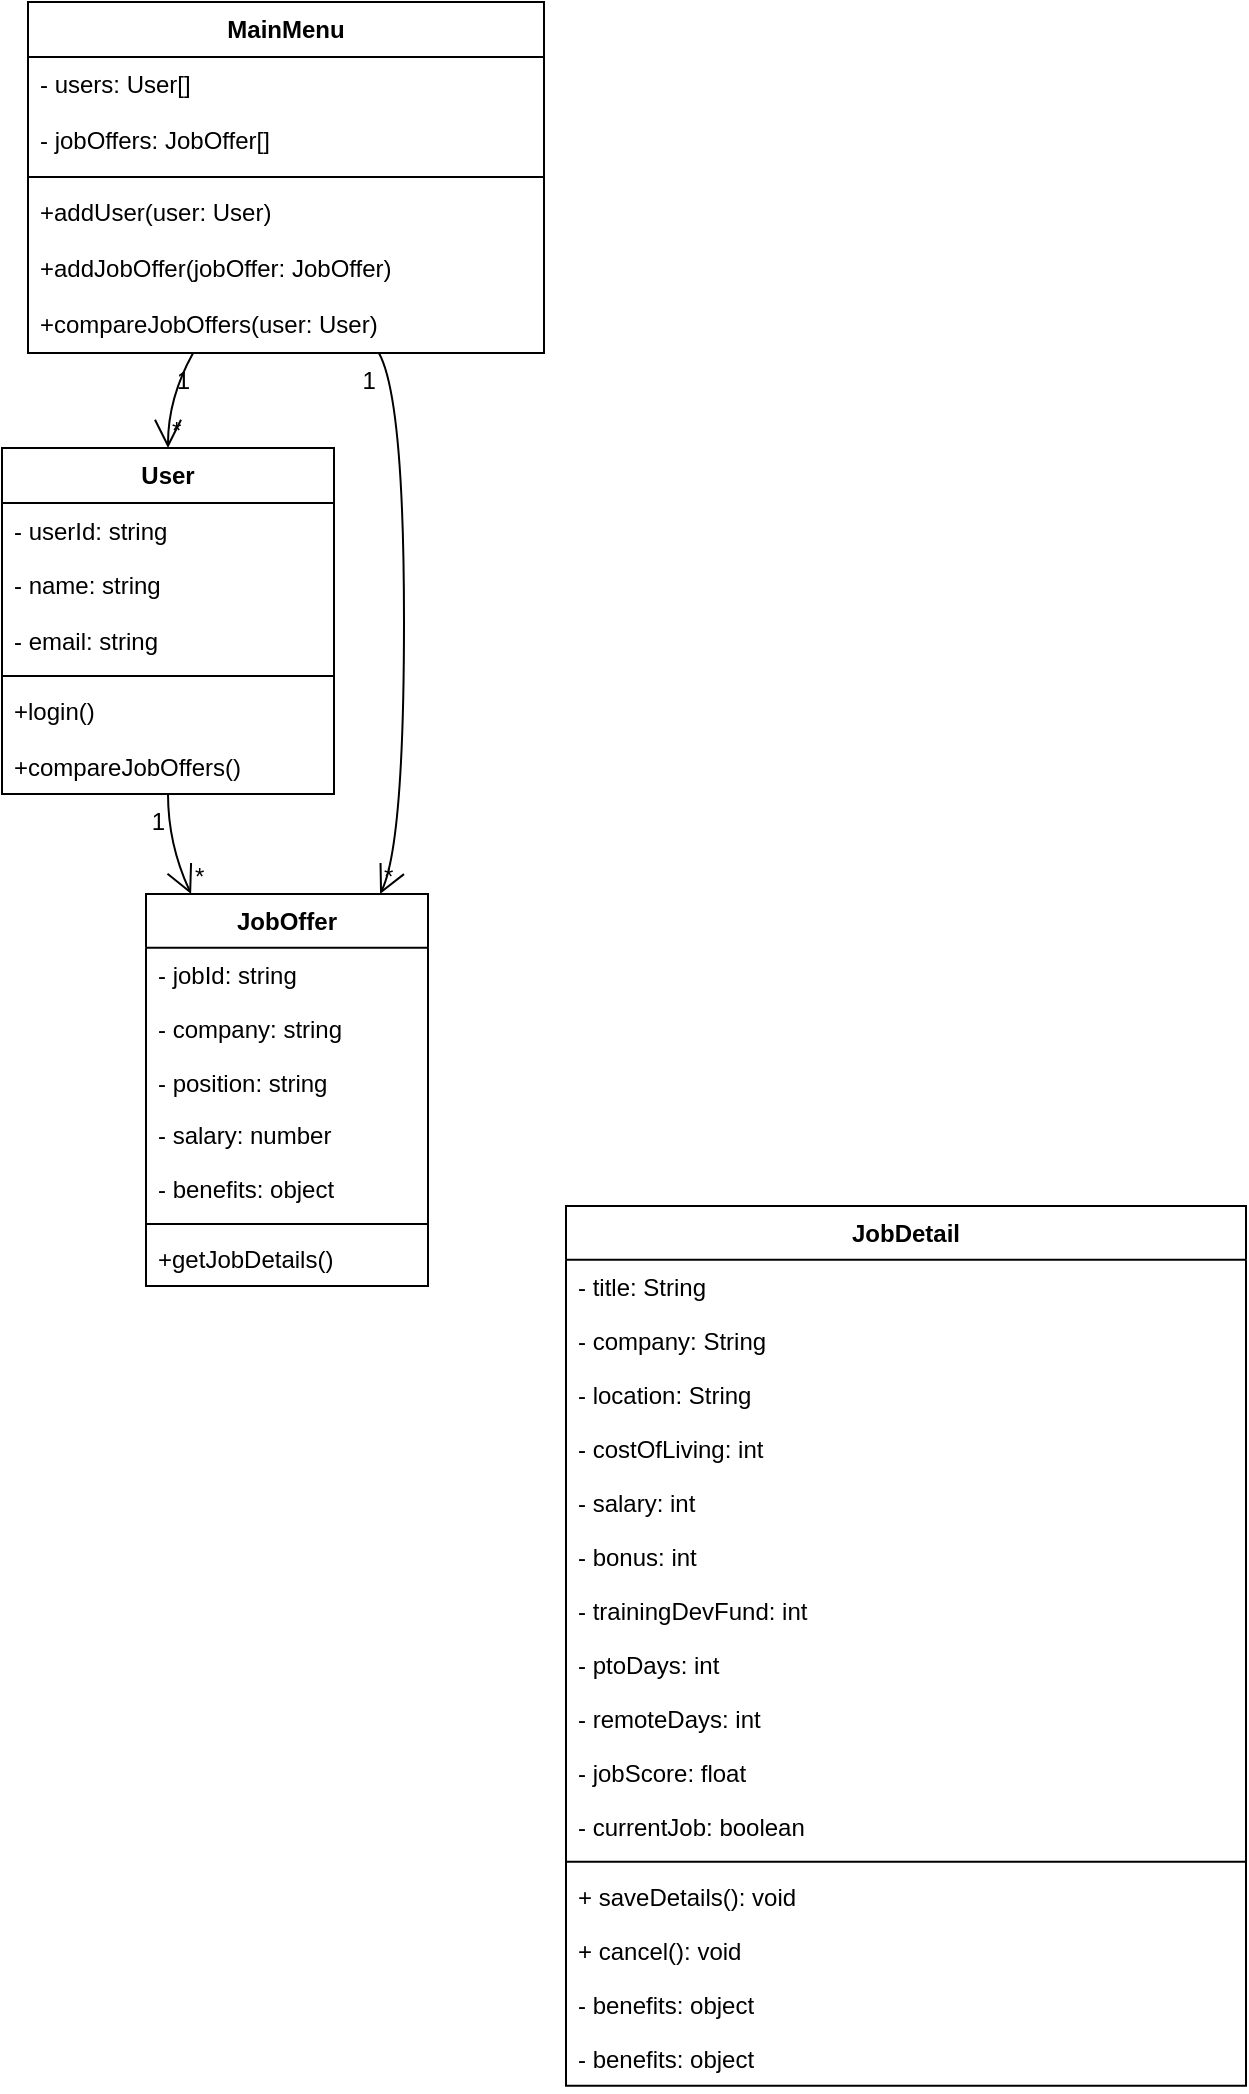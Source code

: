 <mxfile version="24.5.4" type="github">
  <diagram name="Page-1" id="T_e_GtuFhIo9lRN-ul0u">
    <mxGraphModel dx="874" dy="1121" grid="1" gridSize="10" guides="1" tooltips="1" connect="1" arrows="1" fold="1" page="1" pageScale="1" pageWidth="850" pageHeight="1100" math="0" shadow="0">
      <root>
        <mxCell id="0" />
        <mxCell id="1" parent="0" />
        <mxCell id="2" value="User" style="swimlane;fontStyle=1;align=center;verticalAlign=top;childLayout=stackLayout;horizontal=1;startSize=27.5;horizontalStack=0;resizeParent=1;resizeParentMax=0;resizeLast=0;collapsible=0;marginBottom=0;" parent="1" vertex="1">
          <mxGeometry x="8" y="231" width="166" height="173" as="geometry" />
        </mxCell>
        <mxCell id="3" value="- userId: string" style="text;strokeColor=none;fillColor=none;align=left;verticalAlign=top;spacingLeft=4;spacingRight=4;overflow=hidden;rotatable=0;points=[[0,0.5],[1,0.5]];portConstraint=eastwest;" parent="2" vertex="1">
          <mxGeometry y="28" width="166" height="28" as="geometry" />
        </mxCell>
        <mxCell id="4" value="- name: string" style="text;strokeColor=none;fillColor=none;align=left;verticalAlign=top;spacingLeft=4;spacingRight=4;overflow=hidden;rotatable=0;points=[[0,0.5],[1,0.5]];portConstraint=eastwest;" parent="2" vertex="1">
          <mxGeometry y="55" width="166" height="28" as="geometry" />
        </mxCell>
        <mxCell id="5" value="- email: string" style="text;strokeColor=none;fillColor=none;align=left;verticalAlign=top;spacingLeft=4;spacingRight=4;overflow=hidden;rotatable=0;points=[[0,0.5],[1,0.5]];portConstraint=eastwest;" parent="2" vertex="1">
          <mxGeometry y="83" width="166" height="28" as="geometry" />
        </mxCell>
        <mxCell id="6" style="line;strokeWidth=1;fillColor=none;align=left;verticalAlign=middle;spacingTop=-1;spacingLeft=3;spacingRight=3;rotatable=0;labelPosition=right;points=[];portConstraint=eastwest;strokeColor=inherit;" parent="2" vertex="1">
          <mxGeometry y="110" width="166" height="8" as="geometry" />
        </mxCell>
        <mxCell id="7" value="+login()" style="text;strokeColor=none;fillColor=none;align=left;verticalAlign=top;spacingLeft=4;spacingRight=4;overflow=hidden;rotatable=0;points=[[0,0.5],[1,0.5]];portConstraint=eastwest;" parent="2" vertex="1">
          <mxGeometry y="118" width="166" height="28" as="geometry" />
        </mxCell>
        <mxCell id="8" value="+compareJobOffers()" style="text;strokeColor=none;fillColor=none;align=left;verticalAlign=top;spacingLeft=4;spacingRight=4;overflow=hidden;rotatable=0;points=[[0,0.5],[1,0.5]];portConstraint=eastwest;" parent="2" vertex="1">
          <mxGeometry y="146" width="166" height="28" as="geometry" />
        </mxCell>
        <mxCell id="9" value="JobOffer" style="swimlane;fontStyle=1;align=center;verticalAlign=top;childLayout=stackLayout;horizontal=1;startSize=26.857;horizontalStack=0;resizeParent=1;resizeParentMax=0;resizeLast=0;collapsible=0;marginBottom=0;" parent="1" vertex="1">
          <mxGeometry x="80" y="454" width="141" height="196" as="geometry" />
        </mxCell>
        <mxCell id="10" value="- jobId: string" style="text;strokeColor=none;fillColor=none;align=left;verticalAlign=top;spacingLeft=4;spacingRight=4;overflow=hidden;rotatable=0;points=[[0,0.5],[1,0.5]];portConstraint=eastwest;" parent="9" vertex="1">
          <mxGeometry y="27" width="141" height="27" as="geometry" />
        </mxCell>
        <mxCell id="11" value="- company: string" style="text;strokeColor=none;fillColor=none;align=left;verticalAlign=top;spacingLeft=4;spacingRight=4;overflow=hidden;rotatable=0;points=[[0,0.5],[1,0.5]];portConstraint=eastwest;" parent="9" vertex="1">
          <mxGeometry y="54" width="141" height="27" as="geometry" />
        </mxCell>
        <mxCell id="12" value="- position: string" style="text;strokeColor=none;fillColor=none;align=left;verticalAlign=top;spacingLeft=4;spacingRight=4;overflow=hidden;rotatable=0;points=[[0,0.5],[1,0.5]];portConstraint=eastwest;" parent="9" vertex="1">
          <mxGeometry y="81" width="141" height="27" as="geometry" />
        </mxCell>
        <mxCell id="13" value="- salary: number" style="text;strokeColor=none;fillColor=none;align=left;verticalAlign=top;spacingLeft=4;spacingRight=4;overflow=hidden;rotatable=0;points=[[0,0.5],[1,0.5]];portConstraint=eastwest;" parent="9" vertex="1">
          <mxGeometry y="107" width="141" height="27" as="geometry" />
        </mxCell>
        <mxCell id="14" value="- benefits: object" style="text;strokeColor=none;fillColor=none;align=left;verticalAlign=top;spacingLeft=4;spacingRight=4;overflow=hidden;rotatable=0;points=[[0,0.5],[1,0.5]];portConstraint=eastwest;" parent="9" vertex="1">
          <mxGeometry y="134" width="141" height="27" as="geometry" />
        </mxCell>
        <mxCell id="15" style="line;strokeWidth=1;fillColor=none;align=left;verticalAlign=middle;spacingTop=-1;spacingLeft=3;spacingRight=3;rotatable=0;labelPosition=right;points=[];portConstraint=eastwest;strokeColor=inherit;" parent="9" vertex="1">
          <mxGeometry y="161" width="141" height="8" as="geometry" />
        </mxCell>
        <mxCell id="16" value="+getJobDetails()" style="text;strokeColor=none;fillColor=none;align=left;verticalAlign=top;spacingLeft=4;spacingRight=4;overflow=hidden;rotatable=0;points=[[0,0.5],[1,0.5]];portConstraint=eastwest;" parent="9" vertex="1">
          <mxGeometry y="169" width="141" height="27" as="geometry" />
        </mxCell>
        <mxCell id="17" value="MainMenu" style="swimlane;fontStyle=1;align=center;verticalAlign=top;childLayout=stackLayout;horizontal=1;startSize=27.5;horizontalStack=0;resizeParent=1;resizeParentMax=0;resizeLast=0;collapsible=0;marginBottom=0;" parent="1" vertex="1">
          <mxGeometry x="21" y="8" width="258" height="175.5" as="geometry" />
        </mxCell>
        <mxCell id="18" value="- users: User[]" style="text;strokeColor=none;fillColor=none;align=left;verticalAlign=top;spacingLeft=4;spacingRight=4;overflow=hidden;rotatable=0;points=[[0,0.5],[1,0.5]];portConstraint=eastwest;" parent="17" vertex="1">
          <mxGeometry y="27.5" width="258" height="28" as="geometry" />
        </mxCell>
        <mxCell id="19" value="- jobOffers: JobOffer[]" style="text;strokeColor=none;fillColor=none;align=left;verticalAlign=top;spacingLeft=4;spacingRight=4;overflow=hidden;rotatable=0;points=[[0,0.5],[1,0.5]];portConstraint=eastwest;" parent="17" vertex="1">
          <mxGeometry y="55.5" width="258" height="28" as="geometry" />
        </mxCell>
        <mxCell id="20" style="line;strokeWidth=1;fillColor=none;align=left;verticalAlign=middle;spacingTop=-1;spacingLeft=3;spacingRight=3;rotatable=0;labelPosition=right;points=[];portConstraint=eastwest;strokeColor=inherit;" parent="17" vertex="1">
          <mxGeometry y="83.5" width="258" height="8" as="geometry" />
        </mxCell>
        <mxCell id="21" value="+addUser(user: User)" style="text;strokeColor=none;fillColor=none;align=left;verticalAlign=top;spacingLeft=4;spacingRight=4;overflow=hidden;rotatable=0;points=[[0,0.5],[1,0.5]];portConstraint=eastwest;" parent="17" vertex="1">
          <mxGeometry y="91.5" width="258" height="28" as="geometry" />
        </mxCell>
        <mxCell id="22" value="+addJobOffer(jobOffer: JobOffer)" style="text;strokeColor=none;fillColor=none;align=left;verticalAlign=top;spacingLeft=4;spacingRight=4;overflow=hidden;rotatable=0;points=[[0,0.5],[1,0.5]];portConstraint=eastwest;" parent="17" vertex="1">
          <mxGeometry y="119.5" width="258" height="28" as="geometry" />
        </mxCell>
        <mxCell id="23" value="+compareJobOffers(user: User)" style="text;strokeColor=none;fillColor=none;align=left;verticalAlign=top;spacingLeft=4;spacingRight=4;overflow=hidden;rotatable=0;points=[[0,0.5],[1,0.5]];portConstraint=eastwest;" parent="17" vertex="1">
          <mxGeometry y="147.5" width="258" height="28" as="geometry" />
        </mxCell>
        <mxCell id="24" value="" style="curved=1;startArrow=none;endArrow=open;endSize=12;exitX=0.5;exitY=1;entryX=0.16;entryY=0;" parent="1" source="2" target="9" edge="1">
          <mxGeometry relative="1" as="geometry">
            <Array as="points">
              <mxPoint x="91" y="429" />
            </Array>
          </mxGeometry>
        </mxCell>
        <mxCell id="25" value="1" style="edgeLabel;resizable=0;labelBackgroundColor=none;fontSize=12;align=right;verticalAlign=top;" parent="24" vertex="1">
          <mxGeometry x="-1" relative="1" as="geometry" />
        </mxCell>
        <mxCell id="26" value="*" style="edgeLabel;resizable=0;labelBackgroundColor=none;fontSize=12;align=left;verticalAlign=bottom;" parent="24" vertex="1">
          <mxGeometry x="1" relative="1" as="geometry" />
        </mxCell>
        <mxCell id="27" value="" style="curved=1;startArrow=none;endArrow=open;endSize=12;exitX=0.32;exitY=1;entryX=0.5;entryY=0;" parent="1" source="17" target="2" edge="1">
          <mxGeometry relative="1" as="geometry">
            <Array as="points">
              <mxPoint x="91" y="206" />
            </Array>
          </mxGeometry>
        </mxCell>
        <mxCell id="28" value="1" style="edgeLabel;resizable=0;labelBackgroundColor=none;fontSize=12;align=right;verticalAlign=top;" parent="27" vertex="1">
          <mxGeometry x="-1" relative="1" as="geometry" />
        </mxCell>
        <mxCell id="29" value="*" style="edgeLabel;resizable=0;labelBackgroundColor=none;fontSize=12;align=left;verticalAlign=bottom;" parent="27" vertex="1">
          <mxGeometry x="1" relative="1" as="geometry" />
        </mxCell>
        <mxCell id="30" value="" style="curved=1;startArrow=none;endArrow=open;endSize=12;exitX=0.68;exitY=1;entryX=0.83;entryY=0;" parent="1" source="17" target="9" edge="1">
          <mxGeometry relative="1" as="geometry">
            <Array as="points">
              <mxPoint x="209" y="206" />
              <mxPoint x="209" y="429" />
            </Array>
          </mxGeometry>
        </mxCell>
        <mxCell id="31" value="1" style="edgeLabel;resizable=0;labelBackgroundColor=none;fontSize=12;align=right;verticalAlign=top;" parent="30" vertex="1">
          <mxGeometry x="-1" relative="1" as="geometry" />
        </mxCell>
        <mxCell id="32" value="*" style="edgeLabel;resizable=0;labelBackgroundColor=none;fontSize=12;align=left;verticalAlign=bottom;" parent="30" vertex="1">
          <mxGeometry x="1" relative="1" as="geometry" />
        </mxCell>
        <mxCell id="dyL8SqKmXwh39_HJXnzY-32" value="JobDetail" style="swimlane;fontStyle=1;align=center;verticalAlign=top;childLayout=stackLayout;horizontal=1;startSize=26.857;horizontalStack=0;resizeParent=1;resizeParentMax=0;resizeLast=0;collapsible=0;marginBottom=0;" vertex="1" parent="1">
          <mxGeometry x="290" y="610" width="340" height="439.857" as="geometry" />
        </mxCell>
        <mxCell id="dyL8SqKmXwh39_HJXnzY-33" value="- title: String" style="text;strokeColor=none;fillColor=none;align=left;verticalAlign=top;spacingLeft=4;spacingRight=4;overflow=hidden;rotatable=0;points=[[0,0.5],[1,0.5]];portConstraint=eastwest;spacingBottom=1;" vertex="1" parent="dyL8SqKmXwh39_HJXnzY-32">
          <mxGeometry y="26.857" width="340" height="27" as="geometry" />
        </mxCell>
        <mxCell id="dyL8SqKmXwh39_HJXnzY-34" value="- company: String" style="text;strokeColor=none;fillColor=none;align=left;verticalAlign=top;spacingLeft=4;spacingRight=4;overflow=hidden;rotatable=0;points=[[0,0.5],[1,0.5]];portConstraint=eastwest;" vertex="1" parent="dyL8SqKmXwh39_HJXnzY-32">
          <mxGeometry y="53.857" width="340" height="27" as="geometry" />
        </mxCell>
        <mxCell id="dyL8SqKmXwh39_HJXnzY-35" value="- location: String" style="text;strokeColor=none;fillColor=none;align=left;verticalAlign=top;spacingLeft=4;spacingRight=4;overflow=hidden;rotatable=0;points=[[0,0.5],[1,0.5]];portConstraint=eastwest;" vertex="1" parent="dyL8SqKmXwh39_HJXnzY-32">
          <mxGeometry y="80.857" width="340" height="27" as="geometry" />
        </mxCell>
        <mxCell id="dyL8SqKmXwh39_HJXnzY-36" value="- costOfLiving: int" style="text;strokeColor=none;fillColor=none;align=left;verticalAlign=top;spacingLeft=4;spacingRight=4;overflow=hidden;rotatable=0;points=[[0,0.5],[1,0.5]];portConstraint=eastwest;" vertex="1" parent="dyL8SqKmXwh39_HJXnzY-32">
          <mxGeometry y="107.857" width="340" height="27" as="geometry" />
        </mxCell>
        <mxCell id="dyL8SqKmXwh39_HJXnzY-37" value="- salary: int" style="text;strokeColor=none;fillColor=none;align=left;verticalAlign=top;spacingLeft=4;spacingRight=4;overflow=hidden;rotatable=0;points=[[0,0.5],[1,0.5]];portConstraint=eastwest;" vertex="1" parent="dyL8SqKmXwh39_HJXnzY-32">
          <mxGeometry y="134.857" width="340" height="27" as="geometry" />
        </mxCell>
        <mxCell id="dyL8SqKmXwh39_HJXnzY-39" value="- bonus: int" style="text;strokeColor=none;fillColor=none;align=left;verticalAlign=top;spacingLeft=4;spacingRight=4;overflow=hidden;rotatable=0;points=[[0,0.5],[1,0.5]];portConstraint=eastwest;" vertex="1" parent="dyL8SqKmXwh39_HJXnzY-32">
          <mxGeometry y="161.857" width="340" height="27" as="geometry" />
        </mxCell>
        <mxCell id="dyL8SqKmXwh39_HJXnzY-44" value="- trainingDevFund: int" style="text;strokeColor=none;fillColor=none;align=left;verticalAlign=top;spacingLeft=4;spacingRight=4;overflow=hidden;rotatable=0;points=[[0,0.5],[1,0.5]];portConstraint=eastwest;" vertex="1" parent="dyL8SqKmXwh39_HJXnzY-32">
          <mxGeometry y="188.857" width="340" height="27" as="geometry" />
        </mxCell>
        <mxCell id="dyL8SqKmXwh39_HJXnzY-45" value="- ptoDays: int" style="text;strokeColor=none;fillColor=none;align=left;verticalAlign=top;spacingLeft=4;spacingRight=4;overflow=hidden;rotatable=0;points=[[0,0.5],[1,0.5]];portConstraint=eastwest;" vertex="1" parent="dyL8SqKmXwh39_HJXnzY-32">
          <mxGeometry y="215.857" width="340" height="27" as="geometry" />
        </mxCell>
        <mxCell id="dyL8SqKmXwh39_HJXnzY-46" value="- remoteDays: int" style="text;strokeColor=none;fillColor=none;align=left;verticalAlign=top;spacingLeft=4;spacingRight=4;overflow=hidden;rotatable=0;points=[[0,0.5],[1,0.5]];portConstraint=eastwest;" vertex="1" parent="dyL8SqKmXwh39_HJXnzY-32">
          <mxGeometry y="242.857" width="340" height="27" as="geometry" />
        </mxCell>
        <mxCell id="dyL8SqKmXwh39_HJXnzY-51" value="- jobScore: float" style="text;strokeColor=none;fillColor=none;align=left;verticalAlign=top;spacingLeft=4;spacingRight=4;overflow=hidden;rotatable=0;points=[[0,0.5],[1,0.5]];portConstraint=eastwest;" vertex="1" parent="dyL8SqKmXwh39_HJXnzY-32">
          <mxGeometry y="269.857" width="340" height="27" as="geometry" />
        </mxCell>
        <mxCell id="dyL8SqKmXwh39_HJXnzY-47" value="- currentJob: boolean" style="text;strokeColor=none;fillColor=none;align=left;verticalAlign=top;spacingLeft=4;spacingRight=4;overflow=hidden;rotatable=0;points=[[0,0.5],[1,0.5]];portConstraint=eastwest;" vertex="1" parent="dyL8SqKmXwh39_HJXnzY-32">
          <mxGeometry y="296.857" width="340" height="27" as="geometry" />
        </mxCell>
        <mxCell id="dyL8SqKmXwh39_HJXnzY-38" style="line;strokeWidth=1;fillColor=none;align=left;verticalAlign=middle;spacingTop=-1;spacingLeft=3;spacingRight=3;rotatable=0;labelPosition=right;points=[];portConstraint=eastwest;strokeColor=inherit;" vertex="1" parent="dyL8SqKmXwh39_HJXnzY-32">
          <mxGeometry y="323.857" width="340" height="8" as="geometry" />
        </mxCell>
        <mxCell id="dyL8SqKmXwh39_HJXnzY-48" value="+ saveDetails(): void" style="text;strokeColor=none;fillColor=none;align=left;verticalAlign=top;spacingLeft=4;spacingRight=4;overflow=hidden;rotatable=0;points=[[0,0.5],[1,0.5]];portConstraint=eastwest;" vertex="1" parent="dyL8SqKmXwh39_HJXnzY-32">
          <mxGeometry y="331.857" width="340" height="27" as="geometry" />
        </mxCell>
        <mxCell id="dyL8SqKmXwh39_HJXnzY-52" value="+ cancel(): void" style="text;strokeColor=none;fillColor=none;align=left;verticalAlign=top;spacingLeft=4;spacingRight=4;overflow=hidden;rotatable=0;points=[[0,0.5],[1,0.5]];portConstraint=eastwest;" vertex="1" parent="dyL8SqKmXwh39_HJXnzY-32">
          <mxGeometry y="358.857" width="340" height="27" as="geometry" />
        </mxCell>
        <mxCell id="dyL8SqKmXwh39_HJXnzY-50" value="- benefits: object" style="text;strokeColor=none;fillColor=none;align=left;verticalAlign=top;spacingLeft=4;spacingRight=4;overflow=hidden;rotatable=0;points=[[0,0.5],[1,0.5]];portConstraint=eastwest;" vertex="1" parent="dyL8SqKmXwh39_HJXnzY-32">
          <mxGeometry y="385.857" width="340" height="27" as="geometry" />
        </mxCell>
        <mxCell id="dyL8SqKmXwh39_HJXnzY-49" value="- benefits: object" style="text;strokeColor=none;fillColor=none;align=left;verticalAlign=top;spacingLeft=4;spacingRight=4;overflow=hidden;rotatable=0;points=[[0,0.5],[1,0.5]];portConstraint=eastwest;" vertex="1" parent="dyL8SqKmXwh39_HJXnzY-32">
          <mxGeometry y="412.857" width="340" height="27" as="geometry" />
        </mxCell>
      </root>
    </mxGraphModel>
  </diagram>
</mxfile>
